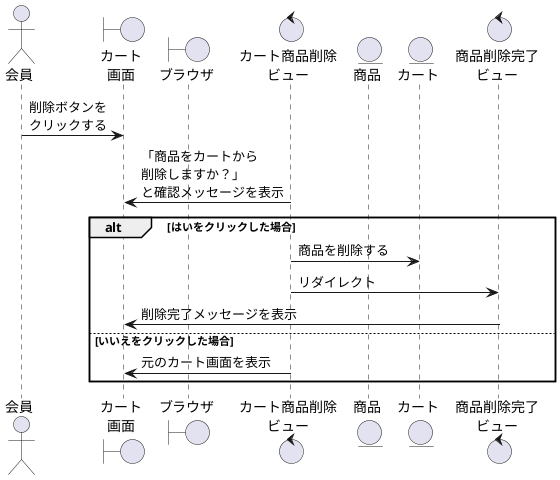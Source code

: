 @startuml cartdelete

actor "会員" as act
boundary "カート\n画面" as cartv
boundary "ブラウザ" as brz
control "カート商品削除\nビュー" as delete
entity "商品" as product
entity "カート" as cart
control "商品削除完了\nビュー" as shkc

act -> cartv:削除ボタンを\nクリックする
cartv <- delete:「商品をカートから\n削除しますか？」\nと確認メッセージを表示 
alt はいをクリックした場合
    delete -> cart:商品を削除する
    delete -> shkc:リダイレクト
    cartv <- shkc:削除完了メッセージを表示
else いいえをクリックした場合
    cartv <- delete:元のカート画面を表示
end

@enduml
